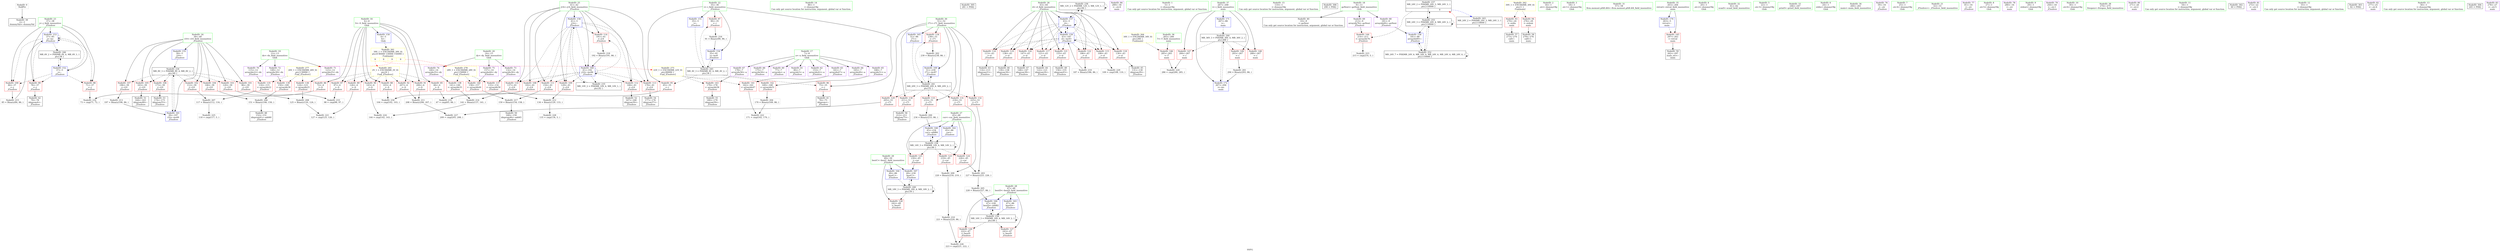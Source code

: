 digraph "SVFG" {
	label="SVFG";

	Node0x556575bddf30 [shape=record,color=grey,label="{NodeID: 0\nNullPtr}"];
	Node0x556575bddf30 -> Node0x556575bfeb30[style=solid];
	Node0x556575bff3b0 [shape=record,color=red,label="{NodeID: 97\n90\<--35\n\<--i\n_Z5solvev\n}"];
	Node0x556575bff3b0 -> Node0x556575c0b5a0[style=solid];
	Node0x556575bde6f0 [shape=record,color=green,label="{NodeID: 14\n86\<--1\n\<--dummyObj\nCan only get source location for instruction, argument, global var or function.}"];
	Node0x556575c1eac0 [shape=record,color=yellow,style=double,label="{NodeID: 277\n26V_1 = ENCHI(MR_26V_0)\npts\{130000 \}\nFun[_Z5solvev]}"];
	Node0x556575c1eac0 -> Node0x556575c059d0[style=dashed];
	Node0x556575c1eac0 -> Node0x556575c05aa0[style=dashed];
	Node0x556575c1eac0 -> Node0x556575c05d10[style=dashed];
	Node0x556575bfff10 [shape=record,color=red,label="{NodeID: 111\n154\<--41\n\<--j14\n_Z5solvev\n}"];
	Node0x556575bfff10 -> Node0x556575c0b720[style=solid];
	Node0x556575bfe150 [shape=record,color=green,label="{NodeID: 28\n47\<--48\nbestD\<--bestD_field_insensitive\n_Z5solvev\n}"];
	Node0x556575bfe150 -> Node0x556575c05280[style=solid];
	Node0x556575bfe150 -> Node0x556575c05350[style=solid];
	Node0x556575bfe150 -> Node0x556575c070c0[style=solid];
	Node0x556575bfe150 -> Node0x556575c07330[style=solid];
	Node0x556575c0a9a0 [shape=record,color=grey,label="{NodeID: 208\n125 = Binary(120, 124, )\n}"];
	Node0x556575c0a9a0 -> Node0x556575c0bd20[style=solid];
	Node0x556575c051b0 [shape=record,color=red,label="{NodeID: 125\n230\<--45\n\<--cur\n_Z5solvev\n}"];
	Node0x556575c051b0 -> Node0x556575c07400[style=solid];
	Node0x556575bfee00 [shape=record,color=black,label="{NodeID: 42\n79\<--78\nidxprom4\<--\n_Z5solvev\n}"];
	Node0x556575c2cdd0 [shape=record,color=black,label="{NodeID: 305\n281 = PHI()\n}"];
	Node0x556575c0bea0 [shape=record,color=grey,label="{NodeID: 222\n171 = cmp(162, 170, )\n}"];
	Node0x556575c05d10 [shape=record,color=red,label="{NodeID: 139\n150\<--149\n\<--arrayidx39\n_Z5solvev\n}"];
	Node0x556575c05d10 -> Node0x556575c03870[style=solid];
	Node0x556575c00980 [shape=record,color=black,label="{NodeID: 56\n212\<--211\nidxprom75\<--\n_Z5solvev\n}"];
	Node0x556575c154f0 [shape=record,color=black,label="{NodeID: 236\nMR_12V_2 = PHI(MR_12V_3, MR_12V_1, )\npts\{44 \}\n}"];
	Node0x556575c154f0 -> Node0x556575c06be0[style=dashed];
	Node0x556575c154f0 -> Node0x556575c154f0[style=dashed];
	Node0x556575c068a0 [shape=record,color=blue,label="{NodeID: 153\n37\<--85\nj\<--inc\n_Z5solvev\n}"];
	Node0x556575c068a0 -> Node0x556575bff480[style=dashed];
	Node0x556575c068a0 -> Node0x556575bff550[style=dashed];
	Node0x556575c068a0 -> Node0x556575bff620[style=dashed];
	Node0x556575c068a0 -> Node0x556575c068a0[style=dashed];
	Node0x556575c068a0 -> Node0x556575c186f0[style=dashed];
	Node0x556575c014e0 [shape=record,color=purple,label="{NodeID: 70\n115\<--12\narrayidx22\<--dx\n_Z5solvev\n}"];
	Node0x556575c014e0 -> Node0x556575c059d0[style=solid];
	Node0x556575c07400 [shape=record,color=blue,label="{NodeID: 167\n49\<--230\nbestC\<--\n_Z5solvev\n}"];
	Node0x556575c07400 -> Node0x556575c168f0[style=dashed];
	Node0x556575c02040 [shape=record,color=purple,label="{NodeID: 84\n289\<--30\n\<--.str.6\nmain\n}"];
	Node0x556575be2780 [shape=record,color=green,label="{NodeID: 1\n5\<--1\n\<--dummyObj\nCan only get source location for instruction, argument, global var or function.}"];
	Node0x556575c1df30 [shape=record,color=yellow,style=double,label="{NodeID: 264\n34V_1 = ENCHI(MR_34V_0)\npts\{266 \}\nFun[main]}"];
	Node0x556575c1df30 -> Node0x556575c062c0[style=dashed];
	Node0x556575bff480 [shape=record,color=red,label="{NodeID: 98\n71\<--37\n\<--j\n_Z5solvev\n}"];
	Node0x556575bff480 -> Node0x556575c0cda0[style=solid];
	Node0x556575be1500 [shape=record,color=green,label="{NodeID: 15\n110\<--1\n\<--dummyObj\nCan only get source location for instruction, argument, global var or function.}"];
	Node0x556575c1eba0 [shape=record,color=yellow,style=double,label="{NodeID: 278\n28V_1 = ENCHI(MR_28V_0)\npts\{150000 \}\nFun[_Z5solvev]}"];
	Node0x556575c1eba0 -> Node0x556575c05b70[style=dashed];
	Node0x556575c1eba0 -> Node0x556575c05c40[style=dashed];
	Node0x556575c1eba0 -> Node0x556575c05de0[style=dashed];
	Node0x556575bfffe0 [shape=record,color=red,label="{NodeID: 112\n166\<--41\n\<--j14\n_Z5solvev\n}"];
	Node0x556575bfffe0 -> Node0x556575c00640[style=solid];
	Node0x556575bfe220 [shape=record,color=green,label="{NodeID: 29\n49\<--50\nbestC\<--bestC_field_insensitive\n_Z5solvev\n}"];
	Node0x556575bfe220 -> Node0x556575c05420[style=solid];
	Node0x556575bfe220 -> Node0x556575c07190[style=solid];
	Node0x556575bfe220 -> Node0x556575c07400[style=solid];
	Node0x556575c0ab20 [shape=record,color=grey,label="{NodeID: 209\n220 = Binary(218, 219, )\n}"];
	Node0x556575c0ab20 -> Node0x556575c0aca0[style=solid];
	Node0x556575c05280 [shape=record,color=red,label="{NodeID: 126\n222\<--47\n\<--bestD\n_Z5solvev\n}"];
	Node0x556575c05280 -> Node0x556575c0c4a0[style=solid];
	Node0x556575bfeed0 [shape=record,color=black,label="{NodeID: 43\n114\<--113\nidxprom21\<--\n_Z5solvev\n}"];
	Node0x556575c2d540 [shape=record,color=black,label="{NodeID: 306\n290 = PHI()\n}"];
	Node0x556575c0c020 [shape=record,color=grey,label="{NodeID: 223\n215 = cmp(214, 5, )\n}"];
	Node0x556575c05de0 [shape=record,color=red,label="{NodeID: 140\n158\<--157\n\<--arrayidx44\n_Z5solvev\n}"];
	Node0x556575c05de0 -> Node0x556575c0b720[style=solid];
	Node0x556575c00a50 [shape=record,color=black,label="{NodeID: 57\n273\<--270\ncall\<--\nmain\n}"];
	Node0x556575c159f0 [shape=record,color=black,label="{NodeID: 237\nMR_24V_2 = PHI(MR_24V_3, MR_24V_1, )\npts\{110000 \}\n|{|<s2>9}}"];
	Node0x556575c159f0 -> Node0x556575c06120[style=dashed];
	Node0x556575c159f0 -> Node0x556575c1b3f0[style=dashed];
	Node0x556575c159f0:s2 -> Node0x556575c177f0[style=dashed,color=blue];
	Node0x556575c06970 [shape=record,color=blue,label="{NodeID: 154\n35\<--91\ni\<--inc8\n_Z5solvev\n}"];
	Node0x556575c06970 -> Node0x556575c181f0[style=dashed];
	Node0x556575c015b0 [shape=record,color=purple,label="{NodeID: 71\n123\<--12\narrayidx25\<--dx\n_Z5solvev\n}"];
	Node0x556575c015b0 -> Node0x556575c05aa0[style=solid];
	Node0x556575c074d0 [shape=record,color=blue,label="{NodeID: 168\n45\<--234\ncur\<--add84\n_Z5solvev\n}"];
	Node0x556575c074d0 -> Node0x556575c15ef0[style=dashed];
	Node0x556575c02110 [shape=record,color=red,label="{NodeID: 85\n66\<--4\n\<--S\n_Z5solvev\n}"];
	Node0x556575c02110 -> Node0x556575c0cc20[style=solid];
	Node0x556575be1aa0 [shape=record,color=green,label="{NodeID: 2\n16\<--1\n.str\<--dummyObj\nGlob }"];
	Node0x556575c1e010 [shape=record,color=yellow,style=double,label="{NodeID: 265\n2V_1 = ENCHI(MR_2V_0)\npts\{6 \}\nFun[_Z5solvev]}"];
	Node0x556575c1e010 -> Node0x556575c02110[style=dashed];
	Node0x556575c1e010 -> Node0x556575c021e0[style=dashed];
	Node0x556575c1e010 -> Node0x556575c022b0[style=dashed];
	Node0x556575c1e010 -> Node0x556575c02380[style=dashed];
	Node0x556575c1e010 -> Node0x556575c02450[style=dashed];
	Node0x556575c1e010 -> Node0x556575c02520[style=dashed];
	Node0x556575c1e010 -> Node0x556575c025f0[style=dashed];
	Node0x556575c1e010 -> Node0x556575c026c0[style=dashed];
	Node0x556575bff550 [shape=record,color=red,label="{NodeID: 99\n78\<--37\n\<--j\n_Z5solvev\n}"];
	Node0x556575bff550 -> Node0x556575bfee00[style=solid];
	Node0x556575be15d0 [shape=record,color=green,label="{NodeID: 16\n4\<--6\nS\<--S_field_insensitive\nGlob }"];
	Node0x556575be15d0 -> Node0x556575c02110[style=solid];
	Node0x556575be15d0 -> Node0x556575c021e0[style=solid];
	Node0x556575be15d0 -> Node0x556575c022b0[style=solid];
	Node0x556575be15d0 -> Node0x556575c02380[style=solid];
	Node0x556575be15d0 -> Node0x556575c02450[style=solid];
	Node0x556575be15d0 -> Node0x556575c02520[style=solid];
	Node0x556575be15d0 -> Node0x556575c025f0[style=solid];
	Node0x556575be15d0 -> Node0x556575c026c0[style=solid];
	Node0x556575be15d0 -> Node0x556575c06600[style=solid];
	Node0x556575c000b0 [shape=record,color=red,label="{NodeID: 113\n176\<--41\n\<--j14\n_Z5solvev\n}"];
	Node0x556575c000b0 -> Node0x556575c007e0[style=solid];
	Node0x556575bfe2f0 [shape=record,color=green,label="{NodeID: 30\n51\<--52\ni71\<--i71_field_insensitive\n_Z5solvev\n}"];
	Node0x556575bfe2f0 -> Node0x556575c054f0[style=solid];
	Node0x556575bfe2f0 -> Node0x556575c055c0[style=solid];
	Node0x556575bfe2f0 -> Node0x556575c05690[style=solid];
	Node0x556575bfe2f0 -> Node0x556575c05760[style=solid];
	Node0x556575bfe2f0 -> Node0x556575c05830[style=solid];
	Node0x556575bfe2f0 -> Node0x556575c05900[style=solid];
	Node0x556575bfe2f0 -> Node0x556575c07260[style=solid];
	Node0x556575bfe2f0 -> Node0x556575c075a0[style=solid];
	Node0x556575c0aca0 [shape=record,color=grey,label="{NodeID: 210\n221 = Binary(220, 86, )\n}"];
	Node0x556575c0aca0 -> Node0x556575c0c4a0[style=solid];
	Node0x556575c05350 [shape=record,color=red,label="{NodeID: 127\n243\<--47\n\<--bestD\n_Z5solvev\n}"];
	Node0x556575bfefa0 [shape=record,color=black,label="{NodeID: 44\n122\<--121\nidxprom24\<--\n_Z5solvev\n}"];
	Node0x556575c0c1a0 [shape=record,color=grey,label="{NodeID: 224\n144 = cmp(142, 143, )\n}"];
	Node0x556575c05eb0 [shape=record,color=red,label="{NodeID: 141\n162\<--161\n\<--arrayidx47\n_Z5solvev\n}"];
	Node0x556575c05eb0 -> Node0x556575c0bea0[style=solid];
	Node0x556575c00b20 [shape=record,color=black,label="{NodeID: 58\n279\<--276\ncall1\<--\nmain\n}"];
	Node0x556575c15ef0 [shape=record,color=black,label="{NodeID: 238\nMR_14V_3 = PHI(MR_14V_4, MR_14V_2, )\npts\{46 \}\n}"];
	Node0x556575c15ef0 -> Node0x556575c05010[style=dashed];
	Node0x556575c15ef0 -> Node0x556575c050e0[style=dashed];
	Node0x556575c15ef0 -> Node0x556575c051b0[style=dashed];
	Node0x556575c15ef0 -> Node0x556575c074d0[style=dashed];
	Node0x556575c15ef0 -> Node0x556575c15ef0[style=dashed];
	Node0x556575c06a40 [shape=record,color=blue,label="{NodeID: 155\n39\<--5\ni10\<--\n_Z5solvev\n}"];
	Node0x556575c06a40 -> Node0x556575c14af0[style=dashed];
	Node0x556575c01680 [shape=record,color=purple,label="{NodeID: 72\n149\<--12\narrayidx39\<--dx\n_Z5solvev\n}"];
	Node0x556575c01680 -> Node0x556575c05d10[style=solid];
	Node0x556575c1a4f0 [shape=record,color=black,label="{NodeID: 252\nMR_24V_7 = PHI(MR_24V_6, MR_24V_4, MR_24V_4, MR_24V_4, MR_24V_4, )\npts\{110000 \}\n}"];
	Node0x556575c1a4f0 -> Node0x556575c06cb0[style=dashed];
	Node0x556575c1a4f0 -> Node0x556575c1a4f0[style=dashed];
	Node0x556575c1a4f0 -> Node0x556575c1b3f0[style=dashed];
	Node0x556575c075a0 [shape=record,color=blue,label="{NodeID: 169\n51\<--239\ni71\<--inc87\n_Z5solvev\n}"];
	Node0x556575c075a0 -> Node0x556575c16df0[style=dashed];
	Node0x556575c021e0 [shape=record,color=red,label="{NodeID: 86\n72\<--4\n\<--S\n_Z5solvev\n}"];
	Node0x556575c021e0 -> Node0x556575c0cda0[style=solid];
	Node0x556575be1b30 [shape=record,color=green,label="{NodeID: 3\n18\<--1\n.str.1\<--dummyObj\nGlob }"];
	Node0x556575bff620 [shape=record,color=red,label="{NodeID: 100\n84\<--37\n\<--j\n_Z5solvev\n}"];
	Node0x556575bff620 -> Node0x556575c0b420[style=solid];
	Node0x556575be16d0 [shape=record,color=green,label="{NodeID: 17\n7\<--8\na\<--a_field_insensitive\nGlob }"];
	Node0x556575be16d0 -> Node0x556575c00cc0[style=solid];
	Node0x556575be16d0 -> Node0x556575c00d90[style=solid];
	Node0x556575be16d0 -> Node0x556575c00e60[style=solid];
	Node0x556575be16d0 -> Node0x556575c00f30[style=solid];
	Node0x556575be16d0 -> Node0x556575c01000[style=solid];
	Node0x556575be16d0 -> Node0x556575c010d0[style=solid];
	Node0x556575be16d0 -> Node0x556575c011a0[style=solid];
	Node0x556575be16d0 -> Node0x556575c01270[style=solid];
	Node0x556575c00180 [shape=record,color=red,label="{NodeID: 114\n191\<--41\n\<--j14\n_Z5solvev\n}"];
	Node0x556575c00180 -> Node0x556575c0b8a0[style=solid];
	Node0x556575bfe3c0 [shape=record,color=green,label="{NodeID: 31\n57\<--58\nllvm.memset.p0i8.i64\<--llvm.memset.p0i8.i64_field_insensitive\n}"];
	Node0x556575c0ae20 [shape=record,color=grey,label="{NodeID: 211\n208 = Binary(206, 207, )\n}"];
	Node0x556575c0ae20 -> Node0x556575c0c620[style=solid];
	Node0x556575c05420 [shape=record,color=red,label="{NodeID: 128\n242\<--49\n\<--bestC\n_Z5solvev\n}"];
	Node0x556575bff070 [shape=record,color=black,label="{NodeID: 45\n131\<--130\nidxprom29\<--\n_Z5solvev\n}"];
	Node0x556575c0c320 [shape=record,color=grey,label="{NodeID: 225\n118 = cmp(117, 5, )\n}"];
	Node0x556575c05f80 [shape=record,color=red,label="{NodeID: 142\n169\<--168\n\<--arrayidx51\n_Z5solvev\n}"];
	Node0x556575c05f80 -> Node0x556575c03570[style=solid];
	Node0x556575c00bf0 [shape=record,color=black,label="{NodeID: 59\n262\<--297\nmain_ret\<--\nmain\n}"];
	Node0x556575c163f0 [shape=record,color=black,label="{NodeID: 239\nMR_16V_3 = PHI(MR_16V_4, MR_16V_2, )\npts\{48 \}\n}"];
	Node0x556575c163f0 -> Node0x556575c05280[style=dashed];
	Node0x556575c163f0 -> Node0x556575c05350[style=dashed];
	Node0x556575c163f0 -> Node0x556575c07330[style=dashed];
	Node0x556575c163f0 -> Node0x556575c163f0[style=dashed];
	Node0x556575c06b10 [shape=record,color=blue,label="{NodeID: 156\n41\<--5\nj14\<--\n_Z5solvev\n}"];
	Node0x556575c06b10 -> Node0x556575bffca0[style=dashed];
	Node0x556575c06b10 -> Node0x556575bffd70[style=dashed];
	Node0x556575c06b10 -> Node0x556575bffe40[style=dashed];
	Node0x556575c06b10 -> Node0x556575bfff10[style=dashed];
	Node0x556575c06b10 -> Node0x556575bfffe0[style=dashed];
	Node0x556575c06b10 -> Node0x556575c000b0[style=dashed];
	Node0x556575c06b10 -> Node0x556575c00180[style=dashed];
	Node0x556575c06b10 -> Node0x556575c06e50[style=dashed];
	Node0x556575c06b10 -> Node0x556575c14ff0[style=dashed];
	Node0x556575c01750 [shape=record,color=purple,label="{NodeID: 73\n132\<--14\narrayidx30\<--dy\n_Z5solvev\n}"];
	Node0x556575c01750 -> Node0x556575c05b70[style=solid];
	Node0x556575c07670 [shape=record,color=blue,label="{NodeID: 170\n263\<--5\nretval\<--\nmain\n}"];
	Node0x556575c07670 -> Node0x556575c061f0[style=dashed];
	Node0x556575c022b0 [shape=record,color=red,label="{NodeID: 87\n97\<--4\n\<--S\n_Z5solvev\n}"];
	Node0x556575c022b0 -> Node0x556575c0cf20[style=solid];
	Node0x556575be0cc0 [shape=record,color=green,label="{NodeID: 4\n20\<--1\n.str.2\<--dummyObj\nGlob }"];
	Node0x556575bff6f0 [shape=record,color=red,label="{NodeID: 101\n96\<--39\n\<--i10\n_Z5solvev\n}"];
	Node0x556575bff6f0 -> Node0x556575c0cf20[style=solid];
	Node0x556575be17d0 [shape=record,color=green,label="{NodeID: 18\n9\<--11\ngoNext\<--goNext_field_insensitive\nGlob }"];
	Node0x556575be17d0 -> Node0x556575bfec30[style=solid];
	Node0x556575be17d0 -> Node0x556575c01340[style=solid];
	Node0x556575be17d0 -> Node0x556575c01410[style=solid];
	Node0x556575c00250 [shape=record,color=red,label="{NodeID: 115\n108\<--43\n\<--d\n_Z5solvev\n}"];
	Node0x556575c00250 -> Node0x556575c0c920[style=solid];
	Node0x556575bfe4c0 [shape=record,color=green,label="{NodeID: 32\n61\<--62\nscanf\<--scanf_field_insensitive\n}"];
	Node0x556575c0afa0 [shape=record,color=grey,label="{NodeID: 212\n134 = Binary(129, 133, )\n}"];
	Node0x556575c0afa0 -> Node0x556575c0c7a0[style=solid];
	Node0x556575c054f0 [shape=record,color=red,label="{NodeID: 129\n205\<--51\n\<--i71\n_Z5solvev\n}"];
	Node0x556575c054f0 -> Node0x556575c0c620[style=solid];
	Node0x556575bff140 [shape=record,color=black,label="{NodeID: 46\n139\<--138\nidxprom34\<--\n_Z5solvev\n}"];
	Node0x556575c0c4a0 [shape=record,color=grey,label="{NodeID: 226\n223 = cmp(221, 222, )\n}"];
	Node0x556575c06050 [shape=record,color=red,label="{NodeID: 143\n179\<--178\n\<--arrayidx58\n_Z5solvev\n}"];
	Node0x556575c06050 -> Node0x556575c008b0[style=solid];
	Node0x556575c00cc0 [shape=record,color=purple,label="{NodeID: 60\n77\<--7\narrayidx\<--a\n_Z5solvev\n}"];
	Node0x556575c168f0 [shape=record,color=black,label="{NodeID: 240\nMR_18V_3 = PHI(MR_18V_4, MR_18V_2, )\npts\{50 \}\n}"];
	Node0x556575c168f0 -> Node0x556575c05420[style=dashed];
	Node0x556575c168f0 -> Node0x556575c07400[style=dashed];
	Node0x556575c168f0 -> Node0x556575c168f0[style=dashed];
	Node0x556575c06be0 [shape=record,color=blue,label="{NodeID: 157\n43\<--5\nd\<--\n_Z5solvev\n}"];
	Node0x556575c06be0 -> Node0x556575c00250[style=dashed];
	Node0x556575c06be0 -> Node0x556575c04a60[style=dashed];
	Node0x556575c06be0 -> Node0x556575c04b30[style=dashed];
	Node0x556575c06be0 -> Node0x556575c04c00[style=dashed];
	Node0x556575c06be0 -> Node0x556575c04cd0[style=dashed];
	Node0x556575c06be0 -> Node0x556575c04da0[style=dashed];
	Node0x556575c06be0 -> Node0x556575c04e70[style=dashed];
	Node0x556575c06be0 -> Node0x556575c04f40[style=dashed];
	Node0x556575c06be0 -> Node0x556575c06be0[style=dashed];
	Node0x556575c06be0 -> Node0x556575c06d80[style=dashed];
	Node0x556575c06be0 -> Node0x556575c154f0[style=dashed];
	Node0x556575c01820 [shape=record,color=purple,label="{NodeID: 74\n140\<--14\narrayidx35\<--dy\n_Z5solvev\n}"];
	Node0x556575c01820 -> Node0x556575c05c40[style=solid];
	Node0x556575c07740 [shape=record,color=blue,label="{NodeID: 171\n267\<--86\ni\<--\nmain\n}"];
	Node0x556575c07740 -> Node0x556575c17cf0[style=dashed];
	Node0x556575c02380 [shape=record,color=red,label="{NodeID: 88\n103\<--4\n\<--S\n_Z5solvev\n}"];
	Node0x556575c02380 -> Node0x556575c0caa0[style=solid];
	Node0x556575be0d50 [shape=record,color=green,label="{NodeID: 5\n22\<--1\n.str.3\<--dummyObj\nGlob }"];
	Node0x556575bff7c0 [shape=record,color=red,label="{NodeID: 102\n112\<--39\n\<--i10\n_Z5solvev\n}"];
	Node0x556575bff7c0 -> Node0x556575c0a820[style=solid];
	Node0x556575bfda20 [shape=record,color=green,label="{NodeID: 19\n12\<--13\ndx\<--dx_field_insensitive\nGlob }"];
	Node0x556575bfda20 -> Node0x556575c014e0[style=solid];
	Node0x556575bfda20 -> Node0x556575c015b0[style=solid];
	Node0x556575bfda20 -> Node0x556575c01680[style=solid];
	Node0x556575c04a60 [shape=record,color=red,label="{NodeID: 116\n113\<--43\n\<--d\n_Z5solvev\n}"];
	Node0x556575c04a60 -> Node0x556575bfeed0[style=solid];
	Node0x556575bfe5c0 [shape=record,color=green,label="{NodeID: 33\n246\<--247\nprintf\<--printf_field_insensitive\n}"];
	Node0x556575c0b120 [shape=record,color=grey,label="{NodeID: 213\n197 = Binary(196, 86, )\n}"];
	Node0x556575c0b120 -> Node0x556575c06f20[style=solid];
	Node0x556575c055c0 [shape=record,color=red,label="{NodeID: 130\n211\<--51\n\<--i71\n_Z5solvev\n}"];
	Node0x556575c055c0 -> Node0x556575c00980[style=solid];
	Node0x556575bff210 [shape=record,color=black,label="{NodeID: 47\n148\<--147\nidxprom38\<--\n_Z5solvev\n}"];
	Node0x556575c0c620 [shape=record,color=grey,label="{NodeID: 227\n209 = cmp(205, 208, )\n}"];
	Node0x556575c06120 [shape=record,color=red,label="{NodeID: 144\n214\<--213\n\<--arrayidx76\n_Z5solvev\n}"];
	Node0x556575c06120 -> Node0x556575c0c020[style=solid];
	Node0x556575c00d90 [shape=record,color=purple,label="{NodeID: 61\n80\<--7\narrayidx5\<--a\n_Z5solvev\n}"];
	Node0x556575c16df0 [shape=record,color=black,label="{NodeID: 241\nMR_20V_3 = PHI(MR_20V_4, MR_20V_2, )\npts\{52 \}\n}"];
	Node0x556575c16df0 -> Node0x556575c054f0[style=dashed];
	Node0x556575c16df0 -> Node0x556575c055c0[style=dashed];
	Node0x556575c16df0 -> Node0x556575c05690[style=dashed];
	Node0x556575c16df0 -> Node0x556575c05760[style=dashed];
	Node0x556575c16df0 -> Node0x556575c05830[style=dashed];
	Node0x556575c16df0 -> Node0x556575c05900[style=dashed];
	Node0x556575c16df0 -> Node0x556575c075a0[style=dashed];
	Node0x556575c06cb0 [shape=record,color=blue,label="{NodeID: 158\n181\<--86\narrayidx60\<--\n_Z5solvev\n}"];
	Node0x556575c06cb0 -> Node0x556575c1a4f0[style=dashed];
	Node0x556575c018f0 [shape=record,color=purple,label="{NodeID: 75\n157\<--14\narrayidx44\<--dy\n_Z5solvev\n}"];
	Node0x556575c018f0 -> Node0x556575c05de0[style=solid];
	Node0x556575c1b3f0 [shape=record,color=black,label="{NodeID: 255\nMR_24V_3 = PHI(MR_24V_4, MR_24V_2, )\npts\{110000 \}\n}"];
	Node0x556575c1b3f0 -> Node0x556575c06cb0[style=dashed];
	Node0x556575c1b3f0 -> Node0x556575c159f0[style=dashed];
	Node0x556575c1b3f0 -> Node0x556575c1a4f0[style=dashed];
	Node0x556575c1b3f0 -> Node0x556575c1b3f0[style=dashed];
	Node0x556575c07810 [shape=record,color=blue,label="{NodeID: 172\n267\<--294\ni\<--inc\nmain\n}"];
	Node0x556575c07810 -> Node0x556575c17cf0[style=dashed];
	Node0x556575c02450 [shape=record,color=red,label="{NodeID: 89\n126\<--4\n\<--S\n_Z5solvev\n}"];
	Node0x556575c02450 -> Node0x556575c0bd20[style=solid];
	Node0x556575be0de0 [shape=record,color=green,label="{NodeID: 6\n24\<--1\nstdin\<--dummyObj\nGlob }"];
	Node0x556575bff890 [shape=record,color=red,label="{NodeID: 103\n120\<--39\n\<--i10\n_Z5solvev\n}"];
	Node0x556575bff890 -> Node0x556575c0a9a0[style=solid];
	Node0x556575bfdab0 [shape=record,color=green,label="{NodeID: 20\n14\<--15\ndy\<--dy_field_insensitive\nGlob }"];
	Node0x556575bfdab0 -> Node0x556575c01750[style=solid];
	Node0x556575bfdab0 -> Node0x556575c01820[style=solid];
	Node0x556575bfdab0 -> Node0x556575c018f0[style=solid];
	Node0x556575c02f70 [shape=record,color=grey,label="{NodeID: 200\n234 = Binary(233, 86, )\n}"];
	Node0x556575c02f70 -> Node0x556575c074d0[style=solid];
	Node0x556575c04b30 [shape=record,color=red,label="{NodeID: 117\n121\<--43\n\<--d\n_Z5solvev\n}"];
	Node0x556575c04b30 -> Node0x556575bfefa0[style=solid];
	Node0x556575bfe6c0 [shape=record,color=green,label="{NodeID: 34\n260\<--261\nmain\<--main_field_insensitive\n}"];
	Node0x556575c0b2a0 [shape=record,color=grey,label="{NodeID: 214\n142 = Binary(137, 141, )\n}"];
	Node0x556575c0b2a0 -> Node0x556575c0c1a0[style=solid];
	Node0x556575c05690 [shape=record,color=red,label="{NodeID: 131\n218\<--51\n\<--i71\n_Z5solvev\n}"];
	Node0x556575c05690 -> Node0x556575c0ab20[style=solid];
	Node0x556575c00300 [shape=record,color=black,label="{NodeID: 48\n152\<--151\nidxprom41\<--add40\n_Z5solvev\n}"];
	Node0x556575c0c7a0 [shape=record,color=grey,label="{NodeID: 228\n135 = cmp(134, 5, )\n}"];
	Node0x556575c061f0 [shape=record,color=red,label="{NodeID: 145\n297\<--263\n\<--retval\nmain\n}"];
	Node0x556575c061f0 -> Node0x556575c00bf0[style=solid];
	Node0x556575c00e60 [shape=record,color=purple,label="{NodeID: 62\n153\<--7\narrayidx42\<--a\n_Z5solvev\n}"];
	Node0x556575c06d80 [shape=record,color=blue,label="{NodeID: 159\n43\<--187\nd\<--inc63\n_Z5solvev\n}"];
	Node0x556575c06d80 -> Node0x556575c00250[style=dashed];
	Node0x556575c06d80 -> Node0x556575c04a60[style=dashed];
	Node0x556575c06d80 -> Node0x556575c04b30[style=dashed];
	Node0x556575c06d80 -> Node0x556575c04c00[style=dashed];
	Node0x556575c06d80 -> Node0x556575c04cd0[style=dashed];
	Node0x556575c06d80 -> Node0x556575c04da0[style=dashed];
	Node0x556575c06d80 -> Node0x556575c04e70[style=dashed];
	Node0x556575c06d80 -> Node0x556575c04f40[style=dashed];
	Node0x556575c06d80 -> Node0x556575c06be0[style=dashed];
	Node0x556575c06d80 -> Node0x556575c06d80[style=dashed];
	Node0x556575c06d80 -> Node0x556575c154f0[style=dashed];
	Node0x556575c019c0 [shape=record,color=purple,label="{NodeID: 76\n59\<--16\n\<--.str\n_Z5solvev\n}"];
	Node0x556575c02520 [shape=record,color=red,label="{NodeID: 90\n143\<--4\n\<--S\n_Z5solvev\n}"];
	Node0x556575c02520 -> Node0x556575c0c1a0[style=solid];
	Node0x556575be0e70 [shape=record,color=green,label="{NodeID: 7\n25\<--1\n.str.4\<--dummyObj\nGlob }"];
	Node0x556575bff960 [shape=record,color=red,label="{NodeID: 104\n146\<--39\n\<--i10\n_Z5solvev\n}"];
	Node0x556575bff960 -> Node0x556575c03870[style=solid];
	Node0x556575bfdb70 [shape=record,color=green,label="{NodeID: 21\n32\<--33\n_Z5solvev\<--_Z5solvev_field_insensitive\n}"];
	Node0x556575c030f0 [shape=record,color=grey,label="{NodeID: 201\n294 = Binary(293, 86, )\n}"];
	Node0x556575c030f0 -> Node0x556575c07810[style=solid];
	Node0x556575c04c00 [shape=record,color=red,label="{NodeID: 118\n130\<--43\n\<--d\n_Z5solvev\n}"];
	Node0x556575c04c00 -> Node0x556575bff070[style=solid];
	Node0x556575bfe7c0 [shape=record,color=green,label="{NodeID: 35\n263\<--264\nretval\<--retval_field_insensitive\nmain\n}"];
	Node0x556575bfe7c0 -> Node0x556575c061f0[style=solid];
	Node0x556575bfe7c0 -> Node0x556575c07670[style=solid];
	Node0x556575c0b420 [shape=record,color=grey,label="{NodeID: 215\n85 = Binary(84, 86, )\n}"];
	Node0x556575c0b420 -> Node0x556575c068a0[style=solid];
	Node0x556575c05760 [shape=record,color=red,label="{NodeID: 132\n225\<--51\n\<--i71\n_Z5solvev\n}"];
	Node0x556575c05760 -> Node0x556575c033f0[style=solid];
	Node0x556575c003d0 [shape=record,color=black,label="{NodeID: 49\n156\<--155\nidxprom43\<--\n_Z5solvev\n}"];
	Node0x556575c0c920 [shape=record,color=grey,label="{NodeID: 229\n109 = cmp(108, 110, )\n}"];
	Node0x556575c062c0 [shape=record,color=red,label="{NodeID: 146\n285\<--265\n\<--T\nmain\n}"];
	Node0x556575c062c0 -> Node0x556575c0bba0[style=solid];
	Node0x556575c00f30 [shape=record,color=purple,label="{NodeID: 63\n161\<--7\narrayidx47\<--a\n_Z5solvev\n}"];
	Node0x556575c00f30 -> Node0x556575c05eb0[style=solid];
	Node0x556575c177f0 [shape=record,color=black,label="{NodeID: 243\nMR_24V_2 = PHI(MR_24V_3, MR_24V_1, )\npts\{110000 \}\n|{<s0>9}}"];
	Node0x556575c177f0:s0 -> Node0x556575c159f0[style=dashed,color=red];
	Node0x556575c06e50 [shape=record,color=blue,label="{NodeID: 160\n41\<--192\nj14\<--inc66\n_Z5solvev\n}"];
	Node0x556575c06e50 -> Node0x556575bffca0[style=dashed];
	Node0x556575c06e50 -> Node0x556575bffd70[style=dashed];
	Node0x556575c06e50 -> Node0x556575bffe40[style=dashed];
	Node0x556575c06e50 -> Node0x556575bfff10[style=dashed];
	Node0x556575c06e50 -> Node0x556575bfffe0[style=dashed];
	Node0x556575c06e50 -> Node0x556575c000b0[style=dashed];
	Node0x556575c06e50 -> Node0x556575c00180[style=dashed];
	Node0x556575c06e50 -> Node0x556575c06e50[style=dashed];
	Node0x556575c06e50 -> Node0x556575c14ff0[style=dashed];
	Node0x556575c01a90 [shape=record,color=purple,label="{NodeID: 77\n81\<--16\n\<--.str\n_Z5solvev\n}"];
	Node0x556575c025f0 [shape=record,color=red,label="{NodeID: 91\n206\<--4\n\<--S\n_Z5solvev\n}"];
	Node0x556575c025f0 -> Node0x556575c0ae20[style=solid];
	Node0x556575be1290 [shape=record,color=green,label="{NodeID: 8\n27\<--1\n.str.5\<--dummyObj\nGlob }"];
	Node0x556575bffa30 [shape=record,color=red,label="{NodeID: 105\n163\<--39\n\<--i10\n_Z5solvev\n}"];
	Node0x556575bffa30 -> Node0x556575c00570[style=solid];
	Node0x556575bfdc70 [shape=record,color=green,label="{NodeID: 22\n35\<--36\ni\<--i_field_insensitive\n_Z5solvev\n}"];
	Node0x556575bfdc70 -> Node0x556575c02930[style=solid];
	Node0x556575bfdc70 -> Node0x556575bff2e0[style=solid];
	Node0x556575bfdc70 -> Node0x556575bff3b0[style=solid];
	Node0x556575bfdc70 -> Node0x556575c06700[style=solid];
	Node0x556575bfdc70 -> Node0x556575c06970[style=solid];
	Node0x556575c03270 [shape=record,color=grey,label="{NodeID: 202\n239 = Binary(238, 86, )\n}"];
	Node0x556575c03270 -> Node0x556575c075a0[style=solid];
	Node0x556575c04cd0 [shape=record,color=red,label="{NodeID: 119\n138\<--43\n\<--d\n_Z5solvev\n}"];
	Node0x556575c04cd0 -> Node0x556575bff140[style=solid];
	Node0x556575bfe890 [shape=record,color=green,label="{NodeID: 36\n265\<--266\nT\<--T_field_insensitive\nmain\n}"];
	Node0x556575bfe890 -> Node0x556575c062c0[style=solid];
	Node0x556575c0b5a0 [shape=record,color=grey,label="{NodeID: 216\n91 = Binary(90, 86, )\n}"];
	Node0x556575c0b5a0 -> Node0x556575c06970[style=solid];
	Node0x556575c05830 [shape=record,color=red,label="{NodeID: 133\n233\<--51\n\<--i71\n_Z5solvev\n}"];
	Node0x556575c05830 -> Node0x556575c02f70[style=solid];
	Node0x556575c004a0 [shape=record,color=black,label="{NodeID: 50\n160\<--159\nidxprom46\<--add45\n_Z5solvev\n}"];
	Node0x556575c0caa0 [shape=record,color=grey,label="{NodeID: 230\n104 = cmp(102, 103, )\n}"];
	Node0x556575c06390 [shape=record,color=red,label="{NodeID: 147\n284\<--267\n\<--i\nmain\n}"];
	Node0x556575c06390 -> Node0x556575c0bba0[style=solid];
	Node0x556575c01000 [shape=record,color=purple,label="{NodeID: 64\n165\<--7\narrayidx49\<--a\n_Z5solvev\n}"];
	Node0x556575c17cf0 [shape=record,color=black,label="{NodeID: 244\nMR_36V_3 = PHI(MR_36V_4, MR_36V_2, )\npts\{268 \}\n}"];
	Node0x556575c17cf0 -> Node0x556575c06390[style=dashed];
	Node0x556575c17cf0 -> Node0x556575c06460[style=dashed];
	Node0x556575c17cf0 -> Node0x556575c06530[style=dashed];
	Node0x556575c17cf0 -> Node0x556575c07810[style=dashed];
	Node0x556575c06f20 [shape=record,color=blue,label="{NodeID: 161\n39\<--197\ni10\<--inc69\n_Z5solvev\n}"];
	Node0x556575c06f20 -> Node0x556575c14af0[style=dashed];
	Node0x556575c01b60 [shape=record,color=purple,label="{NodeID: 78\n280\<--16\n\<--.str\nmain\n}"];
	Node0x556575c026c0 [shape=record,color=red,label="{NodeID: 92\n207\<--4\n\<--S\n_Z5solvev\n}"];
	Node0x556575c026c0 -> Node0x556575c0ae20[style=solid];
	Node0x556575be1320 [shape=record,color=green,label="{NodeID: 9\n29\<--1\nstdout\<--dummyObj\nGlob }"];
	Node0x556575bffb00 [shape=record,color=red,label="{NodeID: 106\n173\<--39\n\<--i10\n_Z5solvev\n}"];
	Node0x556575bffb00 -> Node0x556575c00710[style=solid];
	Node0x556575bfdd40 [shape=record,color=green,label="{NodeID: 23\n37\<--38\nj\<--j_field_insensitive\n_Z5solvev\n}"];
	Node0x556575bfdd40 -> Node0x556575bff480[style=solid];
	Node0x556575bfdd40 -> Node0x556575bff550[style=solid];
	Node0x556575bfdd40 -> Node0x556575bff620[style=solid];
	Node0x556575bfdd40 -> Node0x556575c067d0[style=solid];
	Node0x556575bfdd40 -> Node0x556575c068a0[style=solid];
	Node0x556575c033f0 [shape=record,color=grey,label="{NodeID: 203\n227 = Binary(225, 226, )\n}"];
	Node0x556575c033f0 -> Node0x556575c036f0[style=solid];
	Node0x556575c04da0 [shape=record,color=red,label="{NodeID: 120\n147\<--43\n\<--d\n_Z5solvev\n}"];
	Node0x556575c04da0 -> Node0x556575bff210[style=solid];
	Node0x556575bfe960 [shape=record,color=green,label="{NodeID: 37\n267\<--268\ni\<--i_field_insensitive\nmain\n}"];
	Node0x556575bfe960 -> Node0x556575c06390[style=solid];
	Node0x556575bfe960 -> Node0x556575c06460[style=solid];
	Node0x556575bfe960 -> Node0x556575c06530[style=solid];
	Node0x556575bfe960 -> Node0x556575c07740[style=solid];
	Node0x556575bfe960 -> Node0x556575c07810[style=solid];
	Node0x556575c0b720 [shape=record,color=grey,label="{NodeID: 217\n159 = Binary(154, 158, )\n}"];
	Node0x556575c0b720 -> Node0x556575c004a0[style=solid];
	Node0x556575c05900 [shape=record,color=red,label="{NodeID: 134\n238\<--51\n\<--i71\n_Z5solvev\n}"];
	Node0x556575c05900 -> Node0x556575c03270[style=solid];
	Node0x556575c00570 [shape=record,color=black,label="{NodeID: 51\n164\<--163\nidxprom48\<--\n_Z5solvev\n}"];
	Node0x556575c0cc20 [shape=record,color=grey,label="{NodeID: 231\n67 = cmp(65, 66, )\n}"];
	Node0x556575c06460 [shape=record,color=red,label="{NodeID: 148\n288\<--267\n\<--i\nmain\n}"];
	Node0x556575c010d0 [shape=record,color=purple,label="{NodeID: 65\n168\<--7\narrayidx51\<--a\n_Z5solvev\n}"];
	Node0x556575c010d0 -> Node0x556575c05f80[style=solid];
	Node0x556575c181f0 [shape=record,color=black,label="{NodeID: 245\nMR_4V_3 = PHI(MR_4V_4, MR_4V_2, )\npts\{36 \}\n}"];
	Node0x556575c181f0 -> Node0x556575c02930[style=dashed];
	Node0x556575c181f0 -> Node0x556575bff2e0[style=dashed];
	Node0x556575c181f0 -> Node0x556575bff3b0[style=dashed];
	Node0x556575c181f0 -> Node0x556575c06970[style=dashed];
	Node0x556575c06ff0 [shape=record,color=blue,label="{NodeID: 162\n45\<--86\ncur\<--\n_Z5solvev\n}"];
	Node0x556575c06ff0 -> Node0x556575c15ef0[style=dashed];
	Node0x556575c01c30 [shape=record,color=purple,label="{NodeID: 79\n244\<--18\n\<--.str.1\n_Z5solvev\n}"];
	Node0x556575c02790 [shape=record,color=red,label="{NodeID: 93\n270\<--24\n\<--stdin\nmain\n}"];
	Node0x556575c02790 -> Node0x556575c00a50[style=solid];
	Node0x556575be13b0 [shape=record,color=green,label="{NodeID: 10\n30\<--1\n.str.6\<--dummyObj\nGlob }"];
	Node0x556575bffbd0 [shape=record,color=red,label="{NodeID: 107\n196\<--39\n\<--i10\n_Z5solvev\n}"];
	Node0x556575bffbd0 -> Node0x556575c0b120[style=solid];
	Node0x556575bfde10 [shape=record,color=green,label="{NodeID: 24\n39\<--40\ni10\<--i10_field_insensitive\n_Z5solvev\n}"];
	Node0x556575bfde10 -> Node0x556575bff6f0[style=solid];
	Node0x556575bfde10 -> Node0x556575bff7c0[style=solid];
	Node0x556575bfde10 -> Node0x556575bff890[style=solid];
	Node0x556575bfde10 -> Node0x556575bff960[style=solid];
	Node0x556575bfde10 -> Node0x556575bffa30[style=solid];
	Node0x556575bfde10 -> Node0x556575bffb00[style=solid];
	Node0x556575bfde10 -> Node0x556575bffbd0[style=solid];
	Node0x556575bfde10 -> Node0x556575c06a40[style=solid];
	Node0x556575bfde10 -> Node0x556575c06f20[style=solid];
	Node0x556575c03570 [shape=record,color=grey,label="{NodeID: 204\n170 = Binary(169, 86, )\n}"];
	Node0x556575c03570 -> Node0x556575c0bea0[style=solid];
	Node0x556575c04e70 [shape=record,color=red,label="{NodeID: 121\n155\<--43\n\<--d\n_Z5solvev\n}"];
	Node0x556575c04e70 -> Node0x556575c003d0[style=solid];
	Node0x556575bfea30 [shape=record,color=green,label="{NodeID: 38\n274\<--275\nfreopen\<--freopen_field_insensitive\n}"];
	Node0x556575c0b8a0 [shape=record,color=grey,label="{NodeID: 218\n192 = Binary(191, 86, )\n}"];
	Node0x556575c0b8a0 -> Node0x556575c06e50[style=solid];
	Node0x556575c059d0 [shape=record,color=red,label="{NodeID: 135\n116\<--115\n\<--arrayidx22\n_Z5solvev\n}"];
	Node0x556575c059d0 -> Node0x556575c0a820[style=solid];
	Node0x556575c00640 [shape=record,color=black,label="{NodeID: 52\n167\<--166\nidxprom50\<--\n_Z5solvev\n}"];
	Node0x556575c0cda0 [shape=record,color=grey,label="{NodeID: 232\n73 = cmp(71, 72, )\n}"];
	Node0x556575c06530 [shape=record,color=red,label="{NodeID: 149\n293\<--267\n\<--i\nmain\n}"];
	Node0x556575c06530 -> Node0x556575c030f0[style=solid];
	Node0x556575c011a0 [shape=record,color=purple,label="{NodeID: 66\n175\<--7\narrayidx56\<--a\n_Z5solvev\n}"];
	Node0x556575c186f0 [shape=record,color=black,label="{NodeID: 246\nMR_6V_2 = PHI(MR_6V_4, MR_6V_1, )\npts\{38 \}\n}"];
	Node0x556575c186f0 -> Node0x556575c067d0[style=dashed];
	Node0x556575c070c0 [shape=record,color=blue,label="{NodeID: 163\n47\<--86\nbestD\<--\n_Z5solvev\n}"];
	Node0x556575c070c0 -> Node0x556575c163f0[style=dashed];
	Node0x556575c01d00 [shape=record,color=purple,label="{NodeID: 80\n271\<--20\n\<--.str.2\nmain\n}"];
	Node0x556575c02860 [shape=record,color=red,label="{NodeID: 94\n276\<--29\n\<--stdout\nmain\n}"];
	Node0x556575c02860 -> Node0x556575c00b20[style=solid];
	Node0x556575be1440 [shape=record,color=green,label="{NodeID: 11\n54\<--1\n\<--dummyObj\nCan only get source location for instruction, argument, global var or function.}"];
	Node0x556575bffca0 [shape=record,color=red,label="{NodeID: 108\n102\<--41\n\<--j14\n_Z5solvev\n}"];
	Node0x556575bffca0 -> Node0x556575c0caa0[style=solid];
	Node0x556575bfdee0 [shape=record,color=green,label="{NodeID: 25\n41\<--42\nj14\<--j14_field_insensitive\n_Z5solvev\n}"];
	Node0x556575bfdee0 -> Node0x556575bffca0[style=solid];
	Node0x556575bfdee0 -> Node0x556575bffd70[style=solid];
	Node0x556575bfdee0 -> Node0x556575bffe40[style=solid];
	Node0x556575bfdee0 -> Node0x556575bfff10[style=solid];
	Node0x556575bfdee0 -> Node0x556575bfffe0[style=solid];
	Node0x556575bfdee0 -> Node0x556575c000b0[style=solid];
	Node0x556575bfdee0 -> Node0x556575c00180[style=solid];
	Node0x556575bfdee0 -> Node0x556575c06b10[style=solid];
	Node0x556575bfdee0 -> Node0x556575c06e50[style=solid];
	Node0x556575c036f0 [shape=record,color=grey,label="{NodeID: 205\n228 = Binary(227, 86, )\n}"];
	Node0x556575c036f0 -> Node0x556575c07330[style=solid];
	Node0x556575c04f40 [shape=record,color=red,label="{NodeID: 122\n186\<--43\n\<--d\n_Z5solvev\n}"];
	Node0x556575c04f40 -> Node0x556575c0ba20[style=solid];
	Node0x556575bfeb30 [shape=record,color=black,label="{NodeID: 39\n2\<--3\ndummyVal\<--dummyVal\n}"];
	Node0x556575c2d320 [shape=record,color=black,label="{NodeID: 302\n60 = PHI()\n}"];
	Node0x556575c0ba20 [shape=record,color=grey,label="{NodeID: 219\n187 = Binary(186, 86, )\n}"];
	Node0x556575c0ba20 -> Node0x556575c06d80[style=solid];
	Node0x556575c05aa0 [shape=record,color=red,label="{NodeID: 136\n124\<--123\n\<--arrayidx25\n_Z5solvev\n}"];
	Node0x556575c05aa0 -> Node0x556575c0a9a0[style=solid];
	Node0x556575c00710 [shape=record,color=black,label="{NodeID: 53\n174\<--173\nidxprom55\<--\n_Z5solvev\n}"];
	Node0x556575c0cf20 [shape=record,color=grey,label="{NodeID: 233\n98 = cmp(96, 97, )\n}"];
	Node0x556575c06600 [shape=record,color=blue,label="{NodeID: 150\n4\<--5\nS\<--\nGlob }"];
	Node0x556575c06600 -> Node0x556575c1dc00[style=dashed];
	Node0x556575c01270 [shape=record,color=purple,label="{NodeID: 67\n178\<--7\narrayidx58\<--a\n_Z5solvev\n}"];
	Node0x556575c01270 -> Node0x556575c06050[style=solid];
	Node0x556575c07190 [shape=record,color=blue,label="{NodeID: 164\n49\<--86\nbestC\<--\n_Z5solvev\n}"];
	Node0x556575c07190 -> Node0x556575c168f0[style=dashed];
	Node0x556575c01dd0 [shape=record,color=purple,label="{NodeID: 81\n272\<--22\n\<--.str.3\nmain\n}"];
	Node0x556575c1dc00 [shape=record,color=yellow,style=double,label="{NodeID: 261\n39V_1 = ENCHI(MR_39V_0)\npts\{6 80000 130000 150000 \}\nFun[main]|{<s0>9|<s1>9|<s2>9|<s3>9}}"];
	Node0x556575c1dc00:s0 -> Node0x556575c1e010[style=dashed,color=red];
	Node0x556575c1dc00:s1 -> Node0x556575c1e900[style=dashed,color=red];
	Node0x556575c1dc00:s2 -> Node0x556575c1eac0[style=dashed,color=red];
	Node0x556575c1dc00:s3 -> Node0x556575c1eba0[style=dashed,color=red];
	Node0x556575c02930 [shape=record,color=red,label="{NodeID: 95\n65\<--35\n\<--i\n_Z5solvev\n}"];
	Node0x556575c02930 -> Node0x556575c0cc20[style=solid];
	Node0x556575bde4f0 [shape=record,color=green,label="{NodeID: 12\n55\<--1\n\<--dummyObj\nCan only get source location for instruction, argument, global var or function.}"];
	Node0x556575c1e900 [shape=record,color=yellow,style=double,label="{NodeID: 275\n22V_1 = ENCHI(MR_22V_0)\npts\{80000 \}\nFun[_Z5solvev]}"];
	Node0x556575c1e900 -> Node0x556575c05eb0[style=dashed];
	Node0x556575c1e900 -> Node0x556575c05f80[style=dashed];
	Node0x556575c1e900 -> Node0x556575c06050[style=dashed];
	Node0x556575bffd70 [shape=record,color=red,label="{NodeID: 109\n129\<--41\n\<--j14\n_Z5solvev\n}"];
	Node0x556575bffd70 -> Node0x556575c0afa0[style=solid];
	Node0x556575bfdfb0 [shape=record,color=green,label="{NodeID: 26\n43\<--44\nd\<--d_field_insensitive\n_Z5solvev\n}"];
	Node0x556575bfdfb0 -> Node0x556575c00250[style=solid];
	Node0x556575bfdfb0 -> Node0x556575c04a60[style=solid];
	Node0x556575bfdfb0 -> Node0x556575c04b30[style=solid];
	Node0x556575bfdfb0 -> Node0x556575c04c00[style=solid];
	Node0x556575bfdfb0 -> Node0x556575c04cd0[style=solid];
	Node0x556575bfdfb0 -> Node0x556575c04da0[style=solid];
	Node0x556575bfdfb0 -> Node0x556575c04e70[style=solid];
	Node0x556575bfdfb0 -> Node0x556575c04f40[style=solid];
	Node0x556575bfdfb0 -> Node0x556575c06be0[style=solid];
	Node0x556575bfdfb0 -> Node0x556575c06d80[style=solid];
	Node0x556575c03870 [shape=record,color=grey,label="{NodeID: 206\n151 = Binary(146, 150, )\n}"];
	Node0x556575c03870 -> Node0x556575c00300[style=solid];
	Node0x556575c05010 [shape=record,color=red,label="{NodeID: 123\n219\<--45\n\<--cur\n_Z5solvev\n}"];
	Node0x556575c05010 -> Node0x556575c0ab20[style=solid];
	Node0x556575bfec30 [shape=record,color=black,label="{NodeID: 40\n10\<--9\n\<--goNext\nCan only get source location for instruction, argument, global var or function.}"];
	Node0x556575c2cbd0 [shape=record,color=black,label="{NodeID: 303\n82 = PHI()\n}"];
	Node0x556575c0bba0 [shape=record,color=grey,label="{NodeID: 220\n286 = cmp(284, 285, )\n}"];
	Node0x556575c05b70 [shape=record,color=red,label="{NodeID: 137\n133\<--132\n\<--arrayidx30\n_Z5solvev\n}"];
	Node0x556575c05b70 -> Node0x556575c0afa0[style=solid];
	Node0x556575c007e0 [shape=record,color=black,label="{NodeID: 54\n177\<--176\nidxprom57\<--\n_Z5solvev\n}"];
	Node0x556575c14af0 [shape=record,color=black,label="{NodeID: 234\nMR_8V_3 = PHI(MR_8V_4, MR_8V_2, )\npts\{40 \}\n}"];
	Node0x556575c14af0 -> Node0x556575bff6f0[style=dashed];
	Node0x556575c14af0 -> Node0x556575bff7c0[style=dashed];
	Node0x556575c14af0 -> Node0x556575bff890[style=dashed];
	Node0x556575c14af0 -> Node0x556575bff960[style=dashed];
	Node0x556575c14af0 -> Node0x556575bffa30[style=dashed];
	Node0x556575c14af0 -> Node0x556575bffb00[style=dashed];
	Node0x556575c14af0 -> Node0x556575bffbd0[style=dashed];
	Node0x556575c14af0 -> Node0x556575c06f20[style=dashed];
	Node0x556575c06700 [shape=record,color=blue,label="{NodeID: 151\n35\<--5\ni\<--\n_Z5solvev\n}"];
	Node0x556575c06700 -> Node0x556575c181f0[style=dashed];
	Node0x556575c01340 [shape=record,color=purple,label="{NodeID: 68\n181\<--9\narrayidx60\<--goNext\n_Z5solvev\n}"];
	Node0x556575c01340 -> Node0x556575c06cb0[style=solid];
	Node0x556575c07260 [shape=record,color=blue,label="{NodeID: 165\n51\<--86\ni71\<--\n_Z5solvev\n}"];
	Node0x556575c07260 -> Node0x556575c16df0[style=dashed];
	Node0x556575c01ea0 [shape=record,color=purple,label="{NodeID: 82\n277\<--25\n\<--.str.4\nmain\n}"];
	Node0x556575c1dd70 [shape=record,color=yellow,style=double,label="{NodeID: 262\n30V_1 = ENCHI(MR_30V_0)\npts\{1 \}\nFun[main]}"];
	Node0x556575c1dd70 -> Node0x556575c02790[style=dashed];
	Node0x556575c1dd70 -> Node0x556575c02860[style=dashed];
	Node0x556575bff2e0 [shape=record,color=red,label="{NodeID: 96\n75\<--35\n\<--i\n_Z5solvev\n}"];
	Node0x556575bff2e0 -> Node0x556575bfed30[style=solid];
	Node0x556575bde5f0 [shape=record,color=green,label="{NodeID: 13\n56\<--1\n\<--dummyObj\nCan only get source location for instruction, argument, global var or function.}"];
	Node0x556575bffe40 [shape=record,color=red,label="{NodeID: 110\n137\<--41\n\<--j14\n_Z5solvev\n}"];
	Node0x556575bffe40 -> Node0x556575c0b2a0[style=solid];
	Node0x556575bfe080 [shape=record,color=green,label="{NodeID: 27\n45\<--46\ncur\<--cur_field_insensitive\n_Z5solvev\n}"];
	Node0x556575bfe080 -> Node0x556575c05010[style=solid];
	Node0x556575bfe080 -> Node0x556575c050e0[style=solid];
	Node0x556575bfe080 -> Node0x556575c051b0[style=solid];
	Node0x556575bfe080 -> Node0x556575c06ff0[style=solid];
	Node0x556575bfe080 -> Node0x556575c074d0[style=solid];
	Node0x556575c0a820 [shape=record,color=grey,label="{NodeID: 207\n117 = Binary(112, 116, )\n}"];
	Node0x556575c0a820 -> Node0x556575c0c320[style=solid];
	Node0x556575c050e0 [shape=record,color=red,label="{NodeID: 124\n226\<--45\n\<--cur\n_Z5solvev\n}"];
	Node0x556575c050e0 -> Node0x556575c033f0[style=solid];
	Node0x556575bfed30 [shape=record,color=black,label="{NodeID: 41\n76\<--75\nidxprom\<--\n_Z5solvev\n}"];
	Node0x556575c2ccd0 [shape=record,color=black,label="{NodeID: 304\n245 = PHI()\n}"];
	Node0x556575c0bd20 [shape=record,color=grey,label="{NodeID: 221\n127 = cmp(125, 126, )\n}"];
	Node0x556575c05c40 [shape=record,color=red,label="{NodeID: 138\n141\<--140\n\<--arrayidx35\n_Z5solvev\n}"];
	Node0x556575c05c40 -> Node0x556575c0b2a0[style=solid];
	Node0x556575c008b0 [shape=record,color=black,label="{NodeID: 55\n180\<--179\nidxprom59\<--\n_Z5solvev\n}"];
	Node0x556575c14ff0 [shape=record,color=black,label="{NodeID: 235\nMR_10V_2 = PHI(MR_10V_4, MR_10V_1, )\npts\{42 \}\n}"];
	Node0x556575c14ff0 -> Node0x556575c06b10[style=dashed];
	Node0x556575c067d0 [shape=record,color=blue,label="{NodeID: 152\n37\<--5\nj\<--\n_Z5solvev\n}"];
	Node0x556575c067d0 -> Node0x556575bff480[style=dashed];
	Node0x556575c067d0 -> Node0x556575bff550[style=dashed];
	Node0x556575c067d0 -> Node0x556575bff620[style=dashed];
	Node0x556575c067d0 -> Node0x556575c068a0[style=dashed];
	Node0x556575c067d0 -> Node0x556575c186f0[style=dashed];
	Node0x556575c01410 [shape=record,color=purple,label="{NodeID: 69\n213\<--9\narrayidx76\<--goNext\n_Z5solvev\n}"];
	Node0x556575c01410 -> Node0x556575c06120[style=solid];
	Node0x556575c07330 [shape=record,color=blue,label="{NodeID: 166\n47\<--228\nbestD\<--add82\n_Z5solvev\n}"];
	Node0x556575c07330 -> Node0x556575c163f0[style=dashed];
	Node0x556575c01f70 [shape=record,color=purple,label="{NodeID: 83\n278\<--27\n\<--.str.5\nmain\n}"];
}
